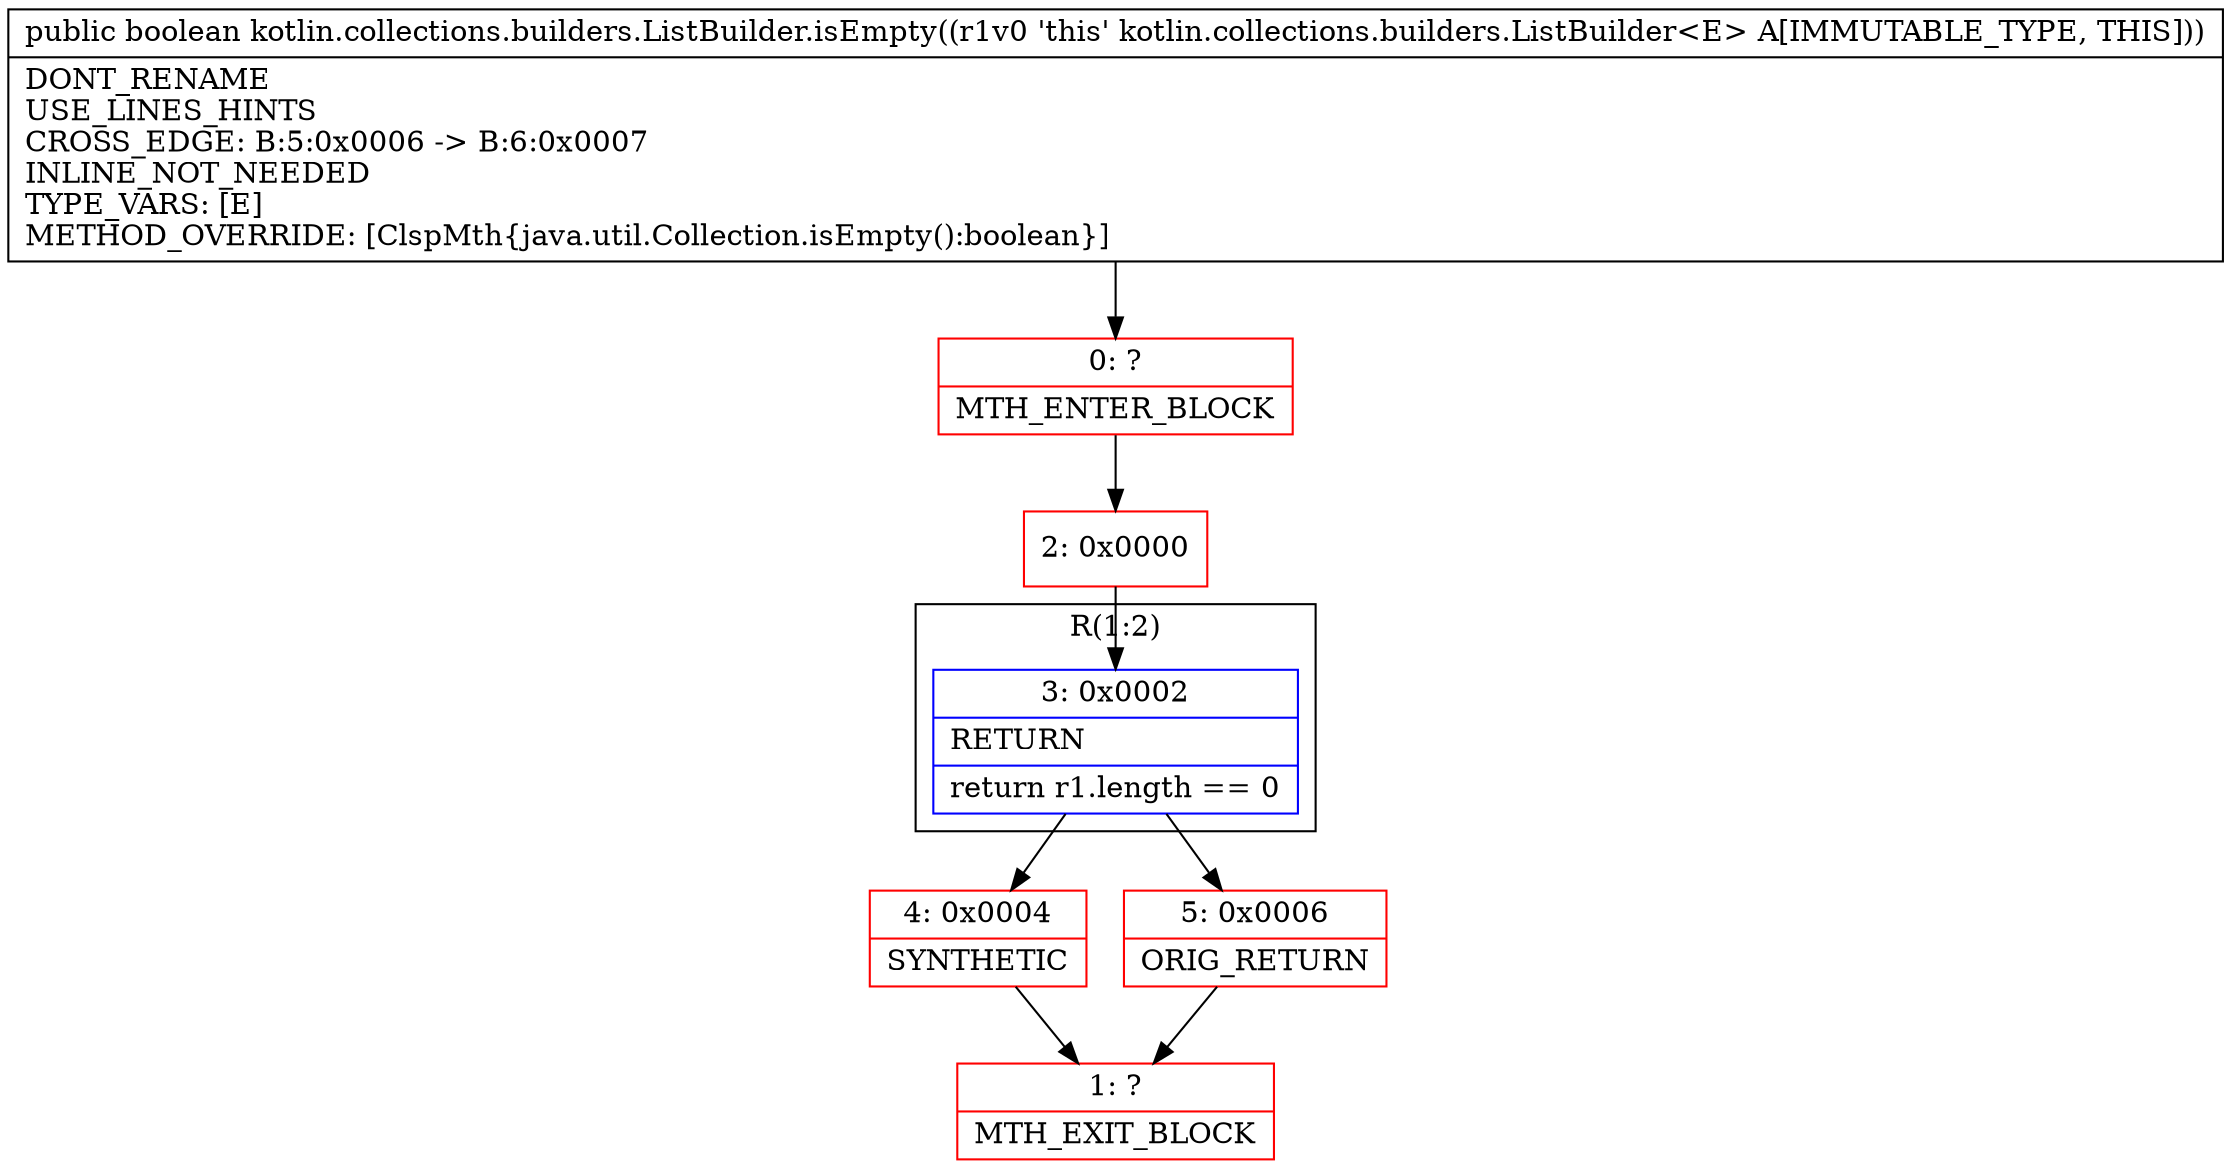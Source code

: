 digraph "CFG forkotlin.collections.builders.ListBuilder.isEmpty()Z" {
subgraph cluster_Region_107748484 {
label = "R(1:2)";
node [shape=record,color=blue];
Node_3 [shape=record,label="{3\:\ 0x0002|RETURN\l|return r1.length == 0\l}"];
}
Node_0 [shape=record,color=red,label="{0\:\ ?|MTH_ENTER_BLOCK\l}"];
Node_2 [shape=record,color=red,label="{2\:\ 0x0000}"];
Node_4 [shape=record,color=red,label="{4\:\ 0x0004|SYNTHETIC\l}"];
Node_1 [shape=record,color=red,label="{1\:\ ?|MTH_EXIT_BLOCK\l}"];
Node_5 [shape=record,color=red,label="{5\:\ 0x0006|ORIG_RETURN\l}"];
MethodNode[shape=record,label="{public boolean kotlin.collections.builders.ListBuilder.isEmpty((r1v0 'this' kotlin.collections.builders.ListBuilder\<E\> A[IMMUTABLE_TYPE, THIS]))  | DONT_RENAME\lUSE_LINES_HINTS\lCROSS_EDGE: B:5:0x0006 \-\> B:6:0x0007\lINLINE_NOT_NEEDED\lTYPE_VARS: [E]\lMETHOD_OVERRIDE: [ClspMth\{java.util.Collection.isEmpty():boolean\}]\l}"];
MethodNode -> Node_0;Node_3 -> Node_4;
Node_3 -> Node_5;
Node_0 -> Node_2;
Node_2 -> Node_3;
Node_4 -> Node_1;
Node_5 -> Node_1;
}

